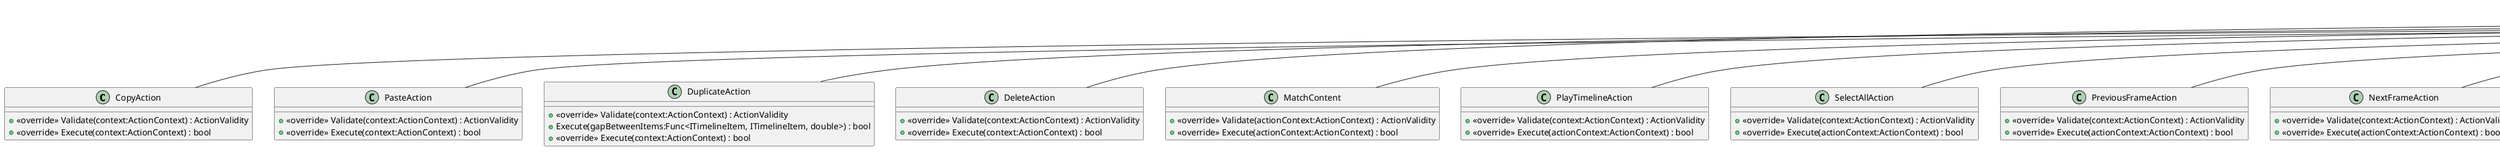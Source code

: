 @startuml
class CopyAction {
    + <<override>> Validate(context:ActionContext) : ActionValidity
    + <<override>> Execute(context:ActionContext) : bool
}
class PasteAction {
    + <<override>> Validate(context:ActionContext) : ActionValidity
    + <<override>> Execute(context:ActionContext) : bool
}
class DuplicateAction {
    + <<override>> Validate(context:ActionContext) : ActionValidity
    + Execute(gapBetweenItems:Func<ITimelineItem, ITimelineItem, double>) : bool
    + <<override>> Execute(context:ActionContext) : bool
}
class DeleteAction {
    + <<override>> Validate(context:ActionContext) : ActionValidity
    + <<override>> Execute(context:ActionContext) : bool
}
class MatchContent {
    + <<override>> Validate(actionContext:ActionContext) : ActionValidity
    + <<override>> Execute(actionContext:ActionContext) : bool
}
class PlayTimelineAction {
    + <<override>> Validate(context:ActionContext) : ActionValidity
    + <<override>> Execute(actionContext:ActionContext) : bool
}
class SelectAllAction {
    + <<override>> Validate(context:ActionContext) : ActionValidity
    + <<override>> Execute(actionContext:ActionContext) : bool
}
class PreviousFrameAction {
    + <<override>> Validate(context:ActionContext) : ActionValidity
    + <<override>> Execute(actionContext:ActionContext) : bool
}
class NextFrameAction {
    + <<override>> Validate(context:ActionContext) : ActionValidity
    + <<override>> Execute(actionContext:ActionContext) : bool
}
class FrameAllAction {
    + <<override>> Validate(context:ActionContext) : ActionValidity
    + <<override>> Execute(actionContext:ActionContext) : bool
}
class FrameSelectedAction {
    + <<override>> Validate(context:ActionContext) : ActionValidity
    + {static} FrameRange(startTime:float, endTime:float) : void
    + <<override>> Execute(actionContext:ActionContext) : bool
    + {static} ShouldHandleInlineCurve(curveEditorOwner:IClipCurveEditorOwner) : bool
    + {static} FrameInlineCurves(curveEditorOwner:IClipCurveEditorOwner, selectionOnly:bool) : void
}
class PrevKeyAction {
    + <<override>> Validate(context:ActionContext) : ActionValidity
    + <<override>> Execute(actionContext:ActionContext) : bool
}
class NextKeyAction {
    + <<override>> Validate(context:ActionContext) : ActionValidity
    + <<override>> Execute(actionContext:ActionContext) : bool
}
class GotoStartAction {
    + <<override>> Validate(context:ActionContext) : ActionValidity
    + <<override>> Execute(actionContext:ActionContext) : bool
}
class GotoEndAction {
    + <<override>> Validate(context:ActionContext) : ActionValidity
    + <<override>> Execute(actionContext:ActionContext) : bool
}
class ZoomIn {
    + <<override>> Validate(context:ActionContext) : ActionValidity
    + <<override>> Execute(actionContext:ActionContext) : bool
}
class ZoomOut {
    + <<override>> Validate(context:ActionContext) : ActionValidity
    + <<override>> Execute(actionContext:ActionContext) : bool
}
class NavigateLeft {
    + <<override>> Validate(context:ActionContext) : ActionValidity
    + <<override>> Execute(actionContext:ActionContext) : bool
}
class NavigateRight {
    + <<override>> Validate(context:ActionContext) : ActionValidity
    + <<override>> Execute(actionContext:ActionContext) : bool
}
class ToggleCollapseGroup {
    + <<override>> Validate(context:ActionContext) : ActionValidity
    + <<override>> Execute(actionContext:ActionContext) : bool
}
class SelectLeftClip {
    + <<override>> Validate(context:ActionContext) : ActionValidity
    + <<override>> Execute(actionContext:ActionContext) : bool
}
class SelectRightClip {
    + <<override>> Validate(context:ActionContext) : ActionValidity
    + <<override>> Execute(actionContext:ActionContext) : bool
}
class SelectUpClip {
    + <<override>> Validate(context:ActionContext) : ActionValidity
    + <<override>> Execute(actionContext:ActionContext) : bool
}
class SelectUpTrack {
    + <<override>> Validate(context:ActionContext) : ActionValidity
    + <<override>> Execute(actionContext:ActionContext) : bool
}
class SelectDownClip {
    + <<override>> Validate(context:ActionContext) : ActionValidity
    + <<override>> Execute(actionContext:ActionContext) : bool
}
class SelectDownTrack {
    + <<override>> Validate(context:ActionContext) : ActionValidity
    + <<override>> Execute(actionContext:ActionContext) : bool
}
class MultiselectLeftClip {
    + <<override>> Validate(context:ActionContext) : ActionValidity
    + <<override>> Execute(actionContext:ActionContext) : bool
}
class MultiselectRightClip {
    + <<override>> Validate(context:ActionContext) : ActionValidity
    + <<override>> Execute(actionContext:ActionContext) : bool
}
class MultiselectUpTrack {
    + <<override>> Validate(context:ActionContext) : ActionValidity
    + <<override>> Execute(actionContext:ActionContext) : bool
}
class MultiselectDownTrack {
    + <<override>> Validate(context:ActionContext) : ActionValidity
    + <<override>> Execute(actionContext:ActionContext) : bool
}
class ToggleClipTrackArea {
    + <<override>> Validate(context:ActionContext) : ActionValidity
    + <<override>> Execute(actionContext:ActionContext) : bool
}
class KeyAllAnimated {
    + <<override>> Validate(actionContext:ActionContext) : ActionValidity
    + <<override>> Execute(actionContext:ActionContext) : bool
}
TimelineAction <|-- CopyAction
TimelineAction <|-- PasteAction
TimelineAction <|-- DuplicateAction
TimelineAction <|-- DeleteAction
TimelineAction <|-- MatchContent
TimelineAction <|-- PlayTimelineAction
TimelineAction <|-- SelectAllAction
TimelineAction <|-- PreviousFrameAction
TimelineAction <|-- NextFrameAction
TimelineAction <|-- FrameAllAction
TimelineAction <|-- FrameSelectedAction
TimelineAction <|-- PrevKeyAction
TimelineAction <|-- NextKeyAction
TimelineAction <|-- GotoStartAction
TimelineAction <|-- GotoEndAction
TimelineAction <|-- ZoomIn
TimelineAction <|-- ZoomOut
TimelineAction <|-- NavigateLeft
TimelineAction <|-- NavigateRight
TimelineAction <|-- ToggleCollapseGroup
TimelineAction <|-- SelectLeftClip
TimelineAction <|-- SelectRightClip
TimelineAction <|-- SelectUpClip
TimelineAction <|-- SelectUpTrack
TimelineAction <|-- SelectDownClip
TimelineAction <|-- SelectDownTrack
TimelineAction <|-- MultiselectLeftClip
TimelineAction <|-- MultiselectRightClip
TimelineAction <|-- MultiselectUpTrack
TimelineAction <|-- MultiselectDownTrack
TimelineAction <|-- ToggleClipTrackArea
TimelineAction <|-- KeyAllAnimated
@enduml
